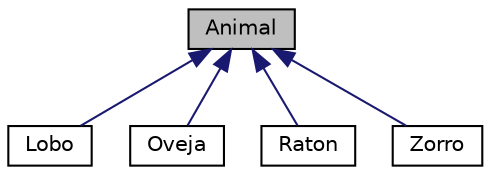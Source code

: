 digraph "Animal"
{
  edge [fontname="Helvetica",fontsize="10",labelfontname="Helvetica",labelfontsize="10"];
  node [fontname="Helvetica",fontsize="10",shape=record];
  Node1 [label="Animal",height=0.2,width=0.4,color="black", fillcolor="grey75", style="filled", fontcolor="black"];
  Node1 -> Node2 [dir="back",color="midnightblue",fontsize="10",style="solid",fontname="Helvetica"];
  Node2 [label="Lobo",height=0.2,width=0.4,color="black", fillcolor="white", style="filled",URL="$class_lobo.html"];
  Node1 -> Node3 [dir="back",color="midnightblue",fontsize="10",style="solid",fontname="Helvetica"];
  Node3 [label="Oveja",height=0.2,width=0.4,color="black", fillcolor="white", style="filled",URL="$class_oveja.html"];
  Node1 -> Node4 [dir="back",color="midnightblue",fontsize="10",style="solid",fontname="Helvetica"];
  Node4 [label="Raton",height=0.2,width=0.4,color="black", fillcolor="white", style="filled",URL="$class_raton.html"];
  Node1 -> Node5 [dir="back",color="midnightblue",fontsize="10",style="solid",fontname="Helvetica"];
  Node5 [label="Zorro",height=0.2,width=0.4,color="black", fillcolor="white", style="filled",URL="$class_zorro.html"];
}
